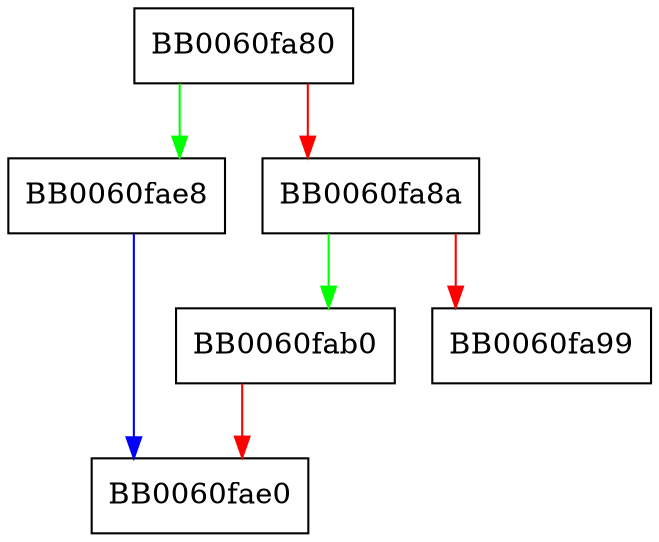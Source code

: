 digraph OCSP_response_get1_basic {
  node [shape="box"];
  graph [splines=ortho];
  BB0060fa80 -> BB0060fae8 [color="green"];
  BB0060fa80 -> BB0060fa8a [color="red"];
  BB0060fa8a -> BB0060fab0 [color="green"];
  BB0060fa8a -> BB0060fa99 [color="red"];
  BB0060fab0 -> BB0060fae0 [color="red"];
  BB0060fae8 -> BB0060fae0 [color="blue"];
}